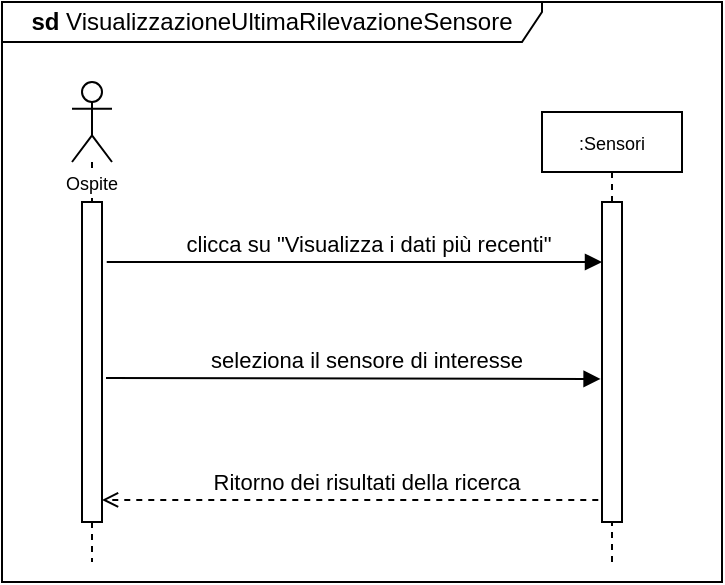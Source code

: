 <mxfile version="13.9.9" type="device"><diagram name="Page-1" id="13e1069c-82ec-6db2-03f1-153e76fe0fe0"><mxGraphModel dx="1086" dy="806" grid="1" gridSize="10" guides="1" tooltips="1" connect="1" arrows="1" fold="1" page="1" pageScale="1" pageWidth="1100" pageHeight="850" background="#ffffff" math="0" shadow="0"><root><mxCell id="0"/><mxCell id="1" parent="0"/><mxCell id="s-savlb78fCAw5KVsxhs-9" value="&lt;b&gt;sd&lt;/b&gt; VisualizzazioneUltimaRilevazioneSensore" style="shape=umlFrame;whiteSpace=wrap;html=1;width=270;height=20;" parent="1" vertex="1"><mxGeometry x="70" y="20" width="360" height="290" as="geometry"/></mxCell><mxCell id="s-savlb78fCAw5KVsxhs-21" value="" style="shape=umlLifeline;participant=umlActor;perimeter=lifelinePerimeter;whiteSpace=wrap;html=1;container=1;collapsible=0;recursiveResize=0;verticalAlign=top;spacingTop=36;outlineConnect=0;" parent="1" vertex="1"><mxGeometry x="105" y="60" width="20" height="240" as="geometry"/></mxCell><mxCell id="s-savlb78fCAw5KVsxhs-22" value="" style="html=1;points=[];perimeter=orthogonalPerimeter;" parent="s-savlb78fCAw5KVsxhs-21" vertex="1"><mxGeometry x="5" y="60" width="10" height="160" as="geometry"/></mxCell><mxCell id="s-savlb78fCAw5KVsxhs-26" value="&lt;font style=&quot;font-size: 9px&quot;&gt;:Sensori&lt;/font&gt;" style="shape=umlLifeline;perimeter=lifelinePerimeter;whiteSpace=wrap;html=1;container=1;collapsible=0;recursiveResize=0;outlineConnect=0;size=30;" parent="1" vertex="1"><mxGeometry x="340" y="75" width="70" height="225" as="geometry"/></mxCell><mxCell id="s-savlb78fCAw5KVsxhs-30" value="&lt;font style=&quot;font-size: 11px&quot;&gt;seleziona il sensore di interesse&lt;/font&gt;" style="html=1;verticalAlign=bottom;endArrow=block;entryX=-0.071;entryY=0.553;entryDx=0;entryDy=0;entryPerimeter=0;startSize=8;" parent="1" target="s-savlb78fCAw5KVsxhs-27" edge="1"><mxGeometry x="0.055" width="80" relative="1" as="geometry"><mxPoint x="122" y="208" as="sourcePoint"/><mxPoint x="240" y="189" as="targetPoint"/><mxPoint as="offset"/></mxGeometry></mxCell><mxCell id="s-savlb78fCAw5KVsxhs-31" value="&lt;font style=&quot;font-size: 11px&quot;&gt;Ritorno dei risultati della ricerca&lt;/font&gt;" style="html=1;verticalAlign=bottom;endArrow=open;dashed=1;endSize=6;exitX=-0.186;exitY=0.931;exitDx=0;exitDy=0;exitPerimeter=0;startSize=8;" parent="1" source="s-savlb78fCAw5KVsxhs-27" target="s-savlb78fCAw5KVsxhs-22" edge="1"><mxGeometry x="-0.063" relative="1" as="geometry"><mxPoint x="360" y="269" as="sourcePoint"/><mxPoint x="120" y="260" as="targetPoint"/><mxPoint as="offset"/></mxGeometry></mxCell><mxCell id="s-savlb78fCAw5KVsxhs-34" value="&lt;font style=&quot;font-size: 9px&quot;&gt;Ospite&lt;/font&gt;" style="text;html=1;strokeColor=none;fillColor=none;align=center;verticalAlign=middle;whiteSpace=wrap;rounded=0;labelBackgroundColor=#ffffff;" parent="1" vertex="1"><mxGeometry x="95" y="100" width="40" height="20" as="geometry"/></mxCell><mxCell id="s-savlb78fCAw5KVsxhs-27" value="" style="html=1;points=[];perimeter=orthogonalPerimeter;" parent="1" vertex="1"><mxGeometry x="370" y="120" width="10" height="160" as="geometry"/></mxCell><mxCell id="PxNyClxNQiuvZa1or4Ao-1" value="clicca su &quot;Visualizza i dati più recenti&quot;" style="html=1;verticalAlign=bottom;endArrow=block;entryX=0.003;entryY=0.588;entryDx=0;entryDy=0;entryPerimeter=0;exitX=1.24;exitY=0.588;exitDx=0;exitDy=0;exitPerimeter=0;startSize=8;" parent="1" edge="1"><mxGeometry x="0.055" width="80" relative="1" as="geometry"><mxPoint x="122.37" y="150" as="sourcePoint"/><mxPoint x="370" y="150" as="targetPoint"/><mxPoint as="offset"/></mxGeometry></mxCell></root></mxGraphModel></diagram></mxfile>